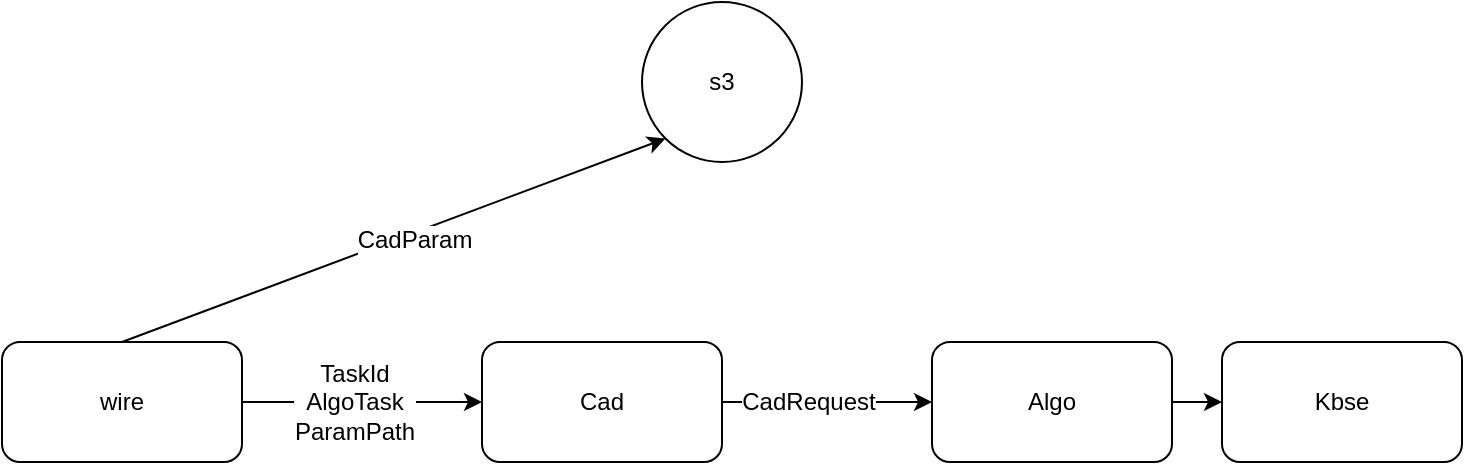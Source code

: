 <mxfile version="10.6.5" type="github"><diagram id="ypz6Xuimb1jiScspZ5qe" name="Page-1"><mxGraphModel dx="1010" dy="551" grid="1" gridSize="10" guides="1" tooltips="1" connect="1" arrows="1" fold="1" page="1" pageScale="1" pageWidth="827" pageHeight="1169" math="0" shadow="0"><root><mxCell id="0"/><mxCell id="1" parent="0"/><mxCell id="9JtC0aN5NskKyF0652P6-9" value="" style="rounded=0;orthogonalLoop=1;jettySize=auto;html=1;entryX=0;entryY=0.5;entryDx=0;entryDy=0;" edge="1" parent="1" source="9JtC0aN5NskKyF0652P6-1" target="9JtC0aN5NskKyF0652P6-5"><mxGeometry relative="1" as="geometry"><mxPoint x="250" y="150" as="targetPoint"/></mxGeometry></mxCell><mxCell id="9JtC0aN5NskKyF0652P6-24" value="TaskId&lt;br&gt;AlgoTask&lt;br&gt;ParamPath&lt;br&gt;" style="text;html=1;resizable=0;points=[];align=center;verticalAlign=middle;labelBackgroundColor=#ffffff;" vertex="1" connectable="0" parent="9JtC0aN5NskKyF0652P6-9"><mxGeometry x="-0.343" y="2" relative="1" as="geometry"><mxPoint x="16" y="2" as="offset"/></mxGeometry></mxCell><mxCell id="9JtC0aN5NskKyF0652P6-22" style="rounded=0;orthogonalLoop=1;jettySize=auto;html=1;exitX=0.5;exitY=0;exitDx=0;exitDy=0;entryX=0;entryY=1;entryDx=0;entryDy=0;" edge="1" parent="1" source="9JtC0aN5NskKyF0652P6-1" target="9JtC0aN5NskKyF0652P6-21"><mxGeometry relative="1" as="geometry"/></mxCell><mxCell id="9JtC0aN5NskKyF0652P6-23" value="CadParam" style="text;html=1;resizable=0;points=[];align=center;verticalAlign=middle;labelBackgroundColor=#ffffff;" vertex="1" connectable="0" parent="9JtC0aN5NskKyF0652P6-22"><mxGeometry x="0.061" y="-3" relative="1" as="geometry"><mxPoint as="offset"/></mxGeometry></mxCell><mxCell id="9JtC0aN5NskKyF0652P6-1" value="wire" style="rounded=1;whiteSpace=wrap;html=1;" vertex="1" parent="1"><mxGeometry x="10" y="260" width="120" height="60" as="geometry"/></mxCell><mxCell id="9JtC0aN5NskKyF0652P6-16" value="" style="edgeStyle=none;rounded=0;orthogonalLoop=1;jettySize=auto;html=1;" edge="1" parent="1" source="9JtC0aN5NskKyF0652P6-5" target="9JtC0aN5NskKyF0652P6-15"><mxGeometry relative="1" as="geometry"/></mxCell><mxCell id="9JtC0aN5NskKyF0652P6-20" value="&lt;span&gt;CadRequest&lt;/span&gt;" style="text;html=1;resizable=0;points=[];align=center;verticalAlign=middle;labelBackgroundColor=#ffffff;" vertex="1" connectable="0" parent="9JtC0aN5NskKyF0652P6-16"><mxGeometry x="0.335" y="2" relative="1" as="geometry"><mxPoint x="-27" y="2" as="offset"/></mxGeometry></mxCell><mxCell id="9JtC0aN5NskKyF0652P6-5" value="Cad" style="rounded=1;whiteSpace=wrap;html=1;" vertex="1" parent="1"><mxGeometry x="250" y="260" width="120" height="60" as="geometry"/></mxCell><mxCell id="9JtC0aN5NskKyF0652P6-18" value="" style="edgeStyle=none;rounded=0;orthogonalLoop=1;jettySize=auto;html=1;" edge="1" parent="1" source="9JtC0aN5NskKyF0652P6-15" target="9JtC0aN5NskKyF0652P6-17"><mxGeometry relative="1" as="geometry"/></mxCell><mxCell id="9JtC0aN5NskKyF0652P6-15" value="Algo" style="rounded=1;whiteSpace=wrap;html=1;" vertex="1" parent="1"><mxGeometry x="475" y="260" width="120" height="60" as="geometry"/></mxCell><mxCell id="9JtC0aN5NskKyF0652P6-17" value="Kbse" style="rounded=1;whiteSpace=wrap;html=1;" vertex="1" parent="1"><mxGeometry x="620" y="260" width="120" height="60" as="geometry"/></mxCell><mxCell id="9JtC0aN5NskKyF0652P6-21" value="s3" style="ellipse;whiteSpace=wrap;html=1;aspect=fixed;" vertex="1" parent="1"><mxGeometry x="330" y="90" width="80" height="80" as="geometry"/></mxCell></root></mxGraphModel></diagram></mxfile>